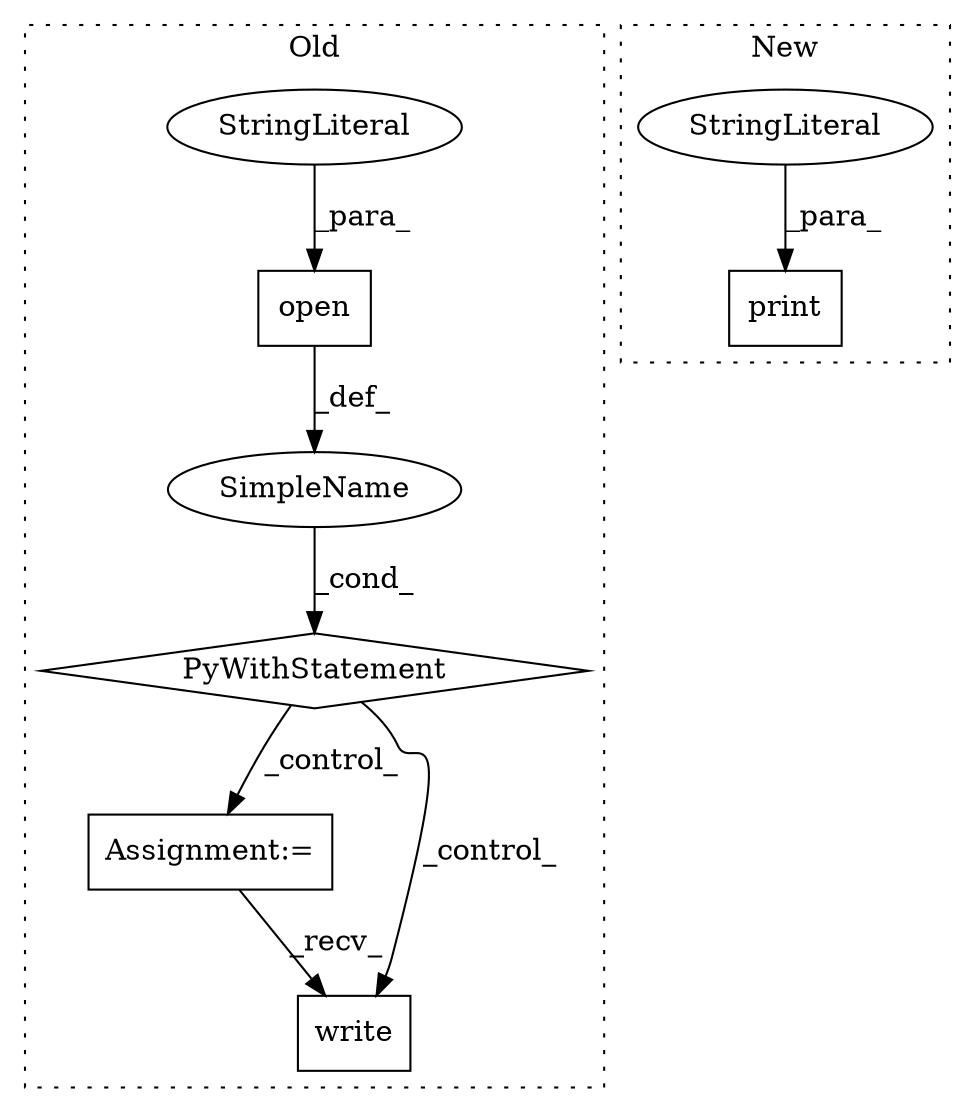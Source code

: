 digraph G {
subgraph cluster0 {
1 [label="PyWithStatement" a="104" s="836,881" l="10,2" shape="diamond"];
3 [label="Assignment:=" a="7" s="898" l="1" shape="box"];
4 [label="SimpleName" a="42" s="" l="" shape="ellipse"];
6 [label="open" a="32" s="846,880" l="5,1" shape="box"];
7 [label="StringLiteral" a="45" s="877" l="3" shape="ellipse"];
8 [label="write" a="32" s="911,927" l="6,1" shape="box"];
label = "Old";
style="dotted";
}
subgraph cluster1 {
2 [label="print" a="32" s="982,1002" l="6,1" shape="box"];
5 [label="StringLiteral" a="45" s="988" l="12" shape="ellipse"];
label = "New";
style="dotted";
}
1 -> 8 [label="_control_"];
1 -> 3 [label="_control_"];
3 -> 8 [label="_recv_"];
4 -> 1 [label="_cond_"];
5 -> 2 [label="_para_"];
6 -> 4 [label="_def_"];
7 -> 6 [label="_para_"];
}